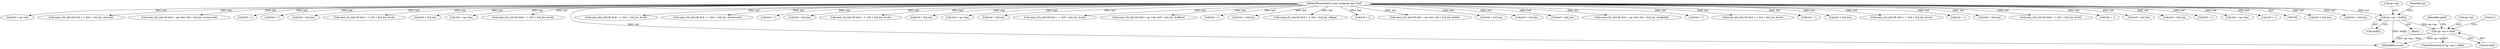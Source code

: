 digraph "0_radare2_bd276ef2fd8ac3401e65be7c126a43175ccfbcd7@array" {
"1000110" [label="(Call,op->op = buf[0])"];
"1000102" [label="(MethodParameterIn,const unsigned char *buf)"];
"1000118" [label="(Call,op->op > 0xbf)"];
"1000815" [label="(Call,buf + buf_len)"];
"1000745" [label="(Call,buf + buf_len)"];
"1000838" [label="(Call,buf + op->len)"];
"1000451" [label="(Call,read_u32_leb128 (buf + 1, buf + buf_len, &count))"];
"1000683" [label="(Call,read_u32_leb128 (buf + op->len, buf + buf_len, &reserved))"];
"1000937" [label="(Call,buf + 1)"];
"1000122" [label="(Literal,0xbf)"];
"1000400" [label="(Call,buf + 1)"];
"1000102" [label="(MethodParameterIn,const unsigned char *buf)"];
"1000539" [label="(Call,buf + buf_len)"];
"1000292" [label="(Call,read_i32_leb128 (buf + 1, buf + buf_len, &val))"];
"1000661" [label="(Call,buf + buf_len)"];
"1000684" [label="(Call,buf + op->len)"];
"1000399" [label="(Call,read_u32_leb128 (buf + 1, buf + buf_len, &val))"];
"1001097" [label="(MethodReturn,int)"];
"1001044" [label="(Call,read_u64_leb128 (buf + 1, buf + buf_len, &val))"];
"1000889" [label="(Call,read_u32_leb128 (buf + 1, buf + buf_len, &reserved))"];
"1001005" [label="(Call,buf + 1)"];
"1000296" [label="(Call,buf + buf_len)"];
"1000936" [label="(Call,read_i32_leb128 (buf + 1, buf + buf_len, &val))"];
"1000118" [label="(Call,op->op > 0xbf)"];
"1000843" [label="(Call,buf + buf_len)"];
"1000503" [label="(Call,buf + op->len)"];
"1000689" [label="(Call,buf + buf_len)"];
"1000128" [label="(Identifier,opdef)"];
"1000111" [label="(Call,op->op)"];
"1000104" [label="(Block,)"];
"1000741" [label="(Call,read_u32_leb128 (buf + 1, buf + buf_len, &val))"];
"1000837" [label="(Call,read_u32_leb128 (buf + op->len, buf + buf_len, &offset))"];
"1000890" [label="(Call,buf + 1)"];
"1000974" [label="(Call,buf + buf_len)"];
"1000119" [label="(Call,op->op)"];
"1000811" [label="(Call,read_u32_leb128 (buf + 1, buf + buf_len, &flag))"];
"1000812" [label="(Call,buf + 1)"];
"1000533" [label="(Call,read_u32_leb128 (buf + op->len, buf + buf_len, &def))"];
"1000455" [label="(Call,buf + buf_len)"];
"1000893" [label="(Call,buf + buf_len)"];
"1000940" [label="(Call,buf + buf_len)"];
"1000125" [label="(Literal,1)"];
"1000502" [label="(Call,read_u32_leb128 (buf + op->len, buf + buf_len, &table[i]))"];
"1001045" [label="(Call,buf + 1)"];
"1000970" [label="(Call,read_i64_leb128 (buf + 1, buf + buf_len, &val))"];
"1000120" [label="(Identifier,op)"];
"1000452" [label="(Call,buf + 1)"];
"1000508" [label="(Call,buf + buf_len)"];
"1000657" [label="(Call,read_u32_leb128 (buf + 1, buf + buf_len, &val))"];
"1000293" [label="(Call,buf + 1)"];
"1001048" [label="(Call,buf + buf_len)"];
"1001004" [label="(Call,read_u32_leb128 (buf + 1, buf + buf_len, &val))"];
"1000971" [label="(Call,buf + 1)"];
"1000114" [label="(Call,buf[0])"];
"1000110" [label="(Call,op->op = buf[0])"];
"1000403" [label="(Call,buf + buf_len)"];
"1001008" [label="(Call,buf + buf_len)"];
"1000117" [label="(ControlStructure,if (op->op > 0xbf))"];
"1000658" [label="(Call,buf + 1)"];
"1000534" [label="(Call,buf + op->len)"];
"1000742" [label="(Call,buf + 1)"];
"1000110" -> "1000104"  [label="AST: "];
"1000110" -> "1000114"  [label="CFG: "];
"1000111" -> "1000110"  [label="AST: "];
"1000114" -> "1000110"  [label="AST: "];
"1000120" -> "1000110"  [label="CFG: "];
"1000110" -> "1001097"  [label="DDG: buf[0]"];
"1000102" -> "1000110"  [label="DDG: buf"];
"1000110" -> "1000118"  [label="DDG: op->op"];
"1000102" -> "1000100"  [label="AST: "];
"1000102" -> "1001097"  [label="DDG: buf"];
"1000102" -> "1000292"  [label="DDG: buf"];
"1000102" -> "1000293"  [label="DDG: buf"];
"1000102" -> "1000296"  [label="DDG: buf"];
"1000102" -> "1000399"  [label="DDG: buf"];
"1000102" -> "1000400"  [label="DDG: buf"];
"1000102" -> "1000403"  [label="DDG: buf"];
"1000102" -> "1000451"  [label="DDG: buf"];
"1000102" -> "1000452"  [label="DDG: buf"];
"1000102" -> "1000455"  [label="DDG: buf"];
"1000102" -> "1000502"  [label="DDG: buf"];
"1000102" -> "1000503"  [label="DDG: buf"];
"1000102" -> "1000508"  [label="DDG: buf"];
"1000102" -> "1000533"  [label="DDG: buf"];
"1000102" -> "1000534"  [label="DDG: buf"];
"1000102" -> "1000539"  [label="DDG: buf"];
"1000102" -> "1000657"  [label="DDG: buf"];
"1000102" -> "1000658"  [label="DDG: buf"];
"1000102" -> "1000661"  [label="DDG: buf"];
"1000102" -> "1000683"  [label="DDG: buf"];
"1000102" -> "1000684"  [label="DDG: buf"];
"1000102" -> "1000689"  [label="DDG: buf"];
"1000102" -> "1000741"  [label="DDG: buf"];
"1000102" -> "1000742"  [label="DDG: buf"];
"1000102" -> "1000745"  [label="DDG: buf"];
"1000102" -> "1000811"  [label="DDG: buf"];
"1000102" -> "1000812"  [label="DDG: buf"];
"1000102" -> "1000815"  [label="DDG: buf"];
"1000102" -> "1000837"  [label="DDG: buf"];
"1000102" -> "1000838"  [label="DDG: buf"];
"1000102" -> "1000843"  [label="DDG: buf"];
"1000102" -> "1000889"  [label="DDG: buf"];
"1000102" -> "1000890"  [label="DDG: buf"];
"1000102" -> "1000893"  [label="DDG: buf"];
"1000102" -> "1000936"  [label="DDG: buf"];
"1000102" -> "1000937"  [label="DDG: buf"];
"1000102" -> "1000940"  [label="DDG: buf"];
"1000102" -> "1000970"  [label="DDG: buf"];
"1000102" -> "1000971"  [label="DDG: buf"];
"1000102" -> "1000974"  [label="DDG: buf"];
"1000102" -> "1001004"  [label="DDG: buf"];
"1000102" -> "1001005"  [label="DDG: buf"];
"1000102" -> "1001008"  [label="DDG: buf"];
"1000102" -> "1001044"  [label="DDG: buf"];
"1000102" -> "1001045"  [label="DDG: buf"];
"1000102" -> "1001048"  [label="DDG: buf"];
"1000118" -> "1000117"  [label="AST: "];
"1000118" -> "1000122"  [label="CFG: "];
"1000119" -> "1000118"  [label="AST: "];
"1000122" -> "1000118"  [label="AST: "];
"1000125" -> "1000118"  [label="CFG: "];
"1000128" -> "1000118"  [label="CFG: "];
"1000118" -> "1001097"  [label="DDG: op->op > 0xbf"];
"1000118" -> "1001097"  [label="DDG: op->op"];
}
